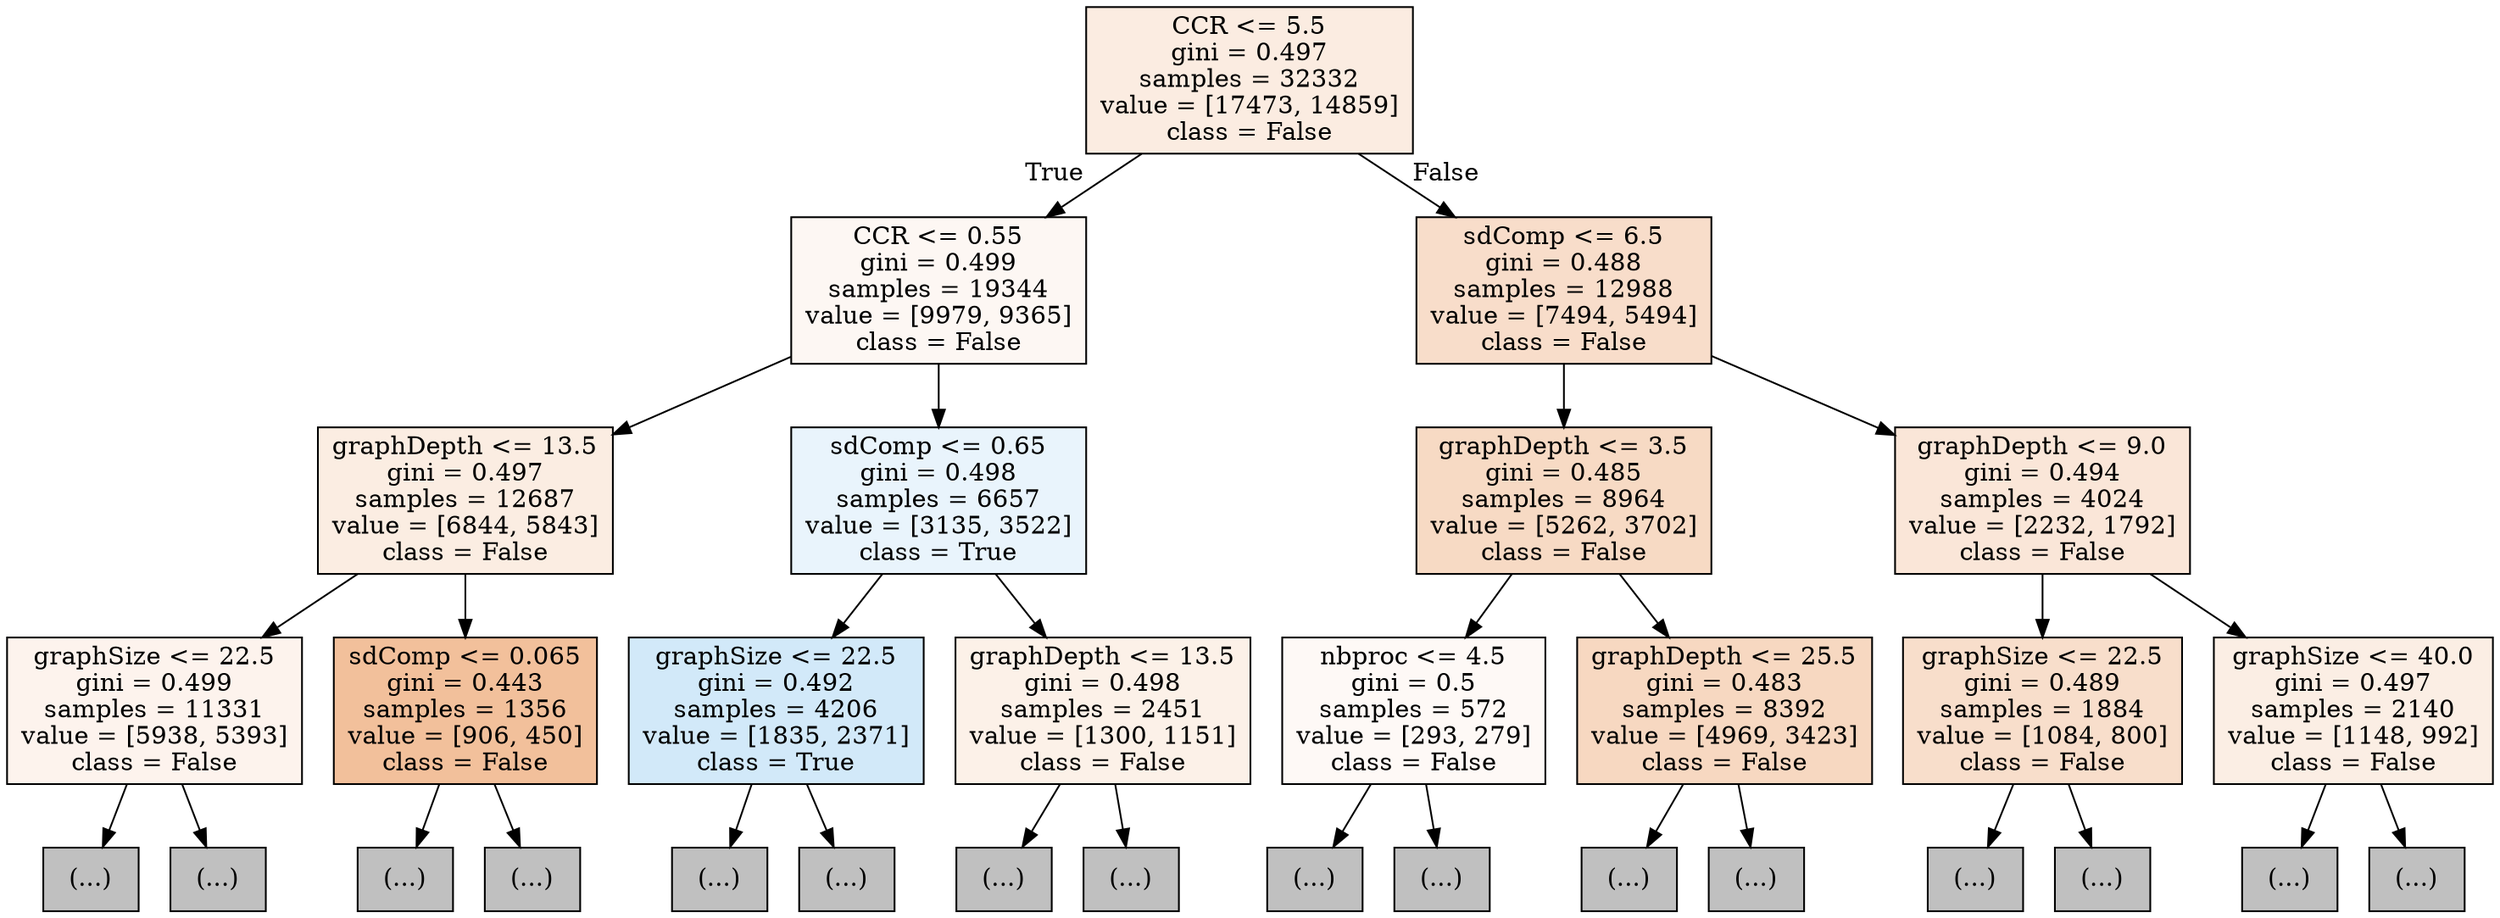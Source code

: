 digraph Tree {
node [shape=box, style="filled", color="black"] ;
0 [label="CCR <= 5.5\ngini = 0.497\nsamples = 32332\nvalue = [17473, 14859]\nclass = False", fillcolor="#fbece1"] ;
1 [label="CCR <= 0.55\ngini = 0.499\nsamples = 19344\nvalue = [9979, 9365]\nclass = False", fillcolor="#fdf7f3"] ;
0 -> 1 [labeldistance=2.5, labelangle=45, headlabel="True"] ;
2 [label="graphDepth <= 13.5\ngini = 0.497\nsamples = 12687\nvalue = [6844, 5843]\nclass = False", fillcolor="#fbede2"] ;
1 -> 2 ;
3 [label="graphSize <= 22.5\ngini = 0.499\nsamples = 11331\nvalue = [5938, 5393]\nclass = False", fillcolor="#fdf3ed"] ;
2 -> 3 ;
4 [label="(...)", fillcolor="#C0C0C0"] ;
3 -> 4 ;
75 [label="(...)", fillcolor="#C0C0C0"] ;
3 -> 75 ;
182 [label="sdComp <= 0.065\ngini = 0.443\nsamples = 1356\nvalue = [906, 450]\nclass = False", fillcolor="#f2c09b"] ;
2 -> 182 ;
183 [label="(...)", fillcolor="#C0C0C0"] ;
182 -> 183 ;
242 [label="(...)", fillcolor="#C0C0C0"] ;
182 -> 242 ;
275 [label="sdComp <= 0.65\ngini = 0.498\nsamples = 6657\nvalue = [3135, 3522]\nclass = True", fillcolor="#e9f4fc"] ;
1 -> 275 ;
276 [label="graphSize <= 22.5\ngini = 0.492\nsamples = 4206\nvalue = [1835, 2371]\nclass = True", fillcolor="#d2e9f9"] ;
275 -> 276 ;
277 [label="(...)", fillcolor="#C0C0C0"] ;
276 -> 277 ;
324 [label="(...)", fillcolor="#C0C0C0"] ;
276 -> 324 ;
459 [label="graphDepth <= 13.5\ngini = 0.498\nsamples = 2451\nvalue = [1300, 1151]\nclass = False", fillcolor="#fcf1e8"] ;
275 -> 459 ;
460 [label="(...)", fillcolor="#C0C0C0"] ;
459 -> 460 ;
519 [label="(...)", fillcolor="#C0C0C0"] ;
459 -> 519 ;
552 [label="sdComp <= 6.5\ngini = 0.488\nsamples = 12988\nvalue = [7494, 5494]\nclass = False", fillcolor="#f8ddca"] ;
0 -> 552 [labeldistance=2.5, labelangle=-45, headlabel="False"] ;
553 [label="graphDepth <= 3.5\ngini = 0.485\nsamples = 8964\nvalue = [5262, 3702]\nclass = False", fillcolor="#f7dac4"] ;
552 -> 553 ;
554 [label="nbproc <= 4.5\ngini = 0.5\nsamples = 572\nvalue = [293, 279]\nclass = False", fillcolor="#fef9f6"] ;
553 -> 554 ;
555 [label="(...)", fillcolor="#C0C0C0"] ;
554 -> 555 ;
566 [label="(...)", fillcolor="#C0C0C0"] ;
554 -> 566 ;
577 [label="graphDepth <= 25.5\ngini = 0.483\nsamples = 8392\nvalue = [4969, 3423]\nclass = False", fillcolor="#f7d8c1"] ;
553 -> 577 ;
578 [label="(...)", fillcolor="#C0C0C0"] ;
577 -> 578 ;
721 [label="(...)", fillcolor="#C0C0C0"] ;
577 -> 721 ;
744 [label="graphDepth <= 9.0\ngini = 0.494\nsamples = 4024\nvalue = [2232, 1792]\nclass = False", fillcolor="#fae6d8"] ;
552 -> 744 ;
745 [label="graphSize <= 22.5\ngini = 0.489\nsamples = 1884\nvalue = [1084, 800]\nclass = False", fillcolor="#f8decb"] ;
744 -> 745 ;
746 [label="(...)", fillcolor="#C0C0C0"] ;
745 -> 746 ;
769 [label="(...)", fillcolor="#C0C0C0"] ;
745 -> 769 ;
792 [label="graphSize <= 40.0\ngini = 0.497\nsamples = 2140\nvalue = [1148, 992]\nclass = False", fillcolor="#fbeee4"] ;
744 -> 792 ;
793 [label="(...)", fillcolor="#C0C0C0"] ;
792 -> 793 ;
804 [label="(...)", fillcolor="#C0C0C0"] ;
792 -> 804 ;
}